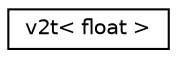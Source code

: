 digraph "Graphical Class Hierarchy"
{
  edge [fontname="Helvetica",fontsize="10",labelfontname="Helvetica",labelfontsize="10"];
  node [fontname="Helvetica",fontsize="10",shape=record];
  rankdir="LR";
  Node1 [label="v2t\< float \>",height=0.2,width=0.4,color="black", fillcolor="white", style="filled",URL="$classv2t.html"];
}
